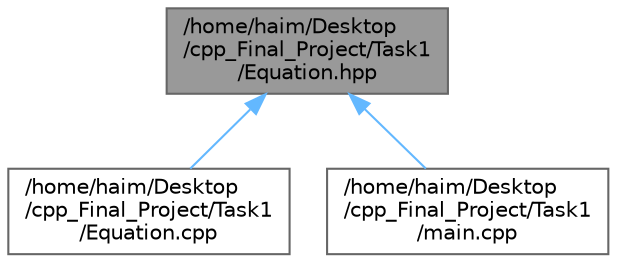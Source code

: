 digraph "/home/haim/Desktop/cpp_Final_Project/Task1/Equation.hpp"
{
 // LATEX_PDF_SIZE
  bgcolor="transparent";
  edge [fontname=Helvetica,fontsize=10,labelfontname=Helvetica,labelfontsize=10];
  node [fontname=Helvetica,fontsize=10,shape=box,height=0.2,width=0.4];
  Node1 [id="Node000001",label="/home/haim/Desktop\l/cpp_Final_Project/Task1\l/Equation.hpp",height=0.2,width=0.4,color="gray40", fillcolor="grey60", style="filled", fontcolor="black",tooltip=" "];
  Node1 -> Node2 [id="edge1_Node000001_Node000002",dir="back",color="steelblue1",style="solid",tooltip=" "];
  Node2 [id="Node000002",label="/home/haim/Desktop\l/cpp_Final_Project/Task1\l/Equation.cpp",height=0.2,width=0.4,color="grey40", fillcolor="white", style="filled",URL="$Equation_8cpp.html",tooltip=" "];
  Node1 -> Node3 [id="edge2_Node000001_Node000003",dir="back",color="steelblue1",style="solid",tooltip=" "];
  Node3 [id="Node000003",label="/home/haim/Desktop\l/cpp_Final_Project/Task1\l/main.cpp",height=0.2,width=0.4,color="grey40", fillcolor="white", style="filled",URL="$main_8cpp.html",tooltip=" "];
}

